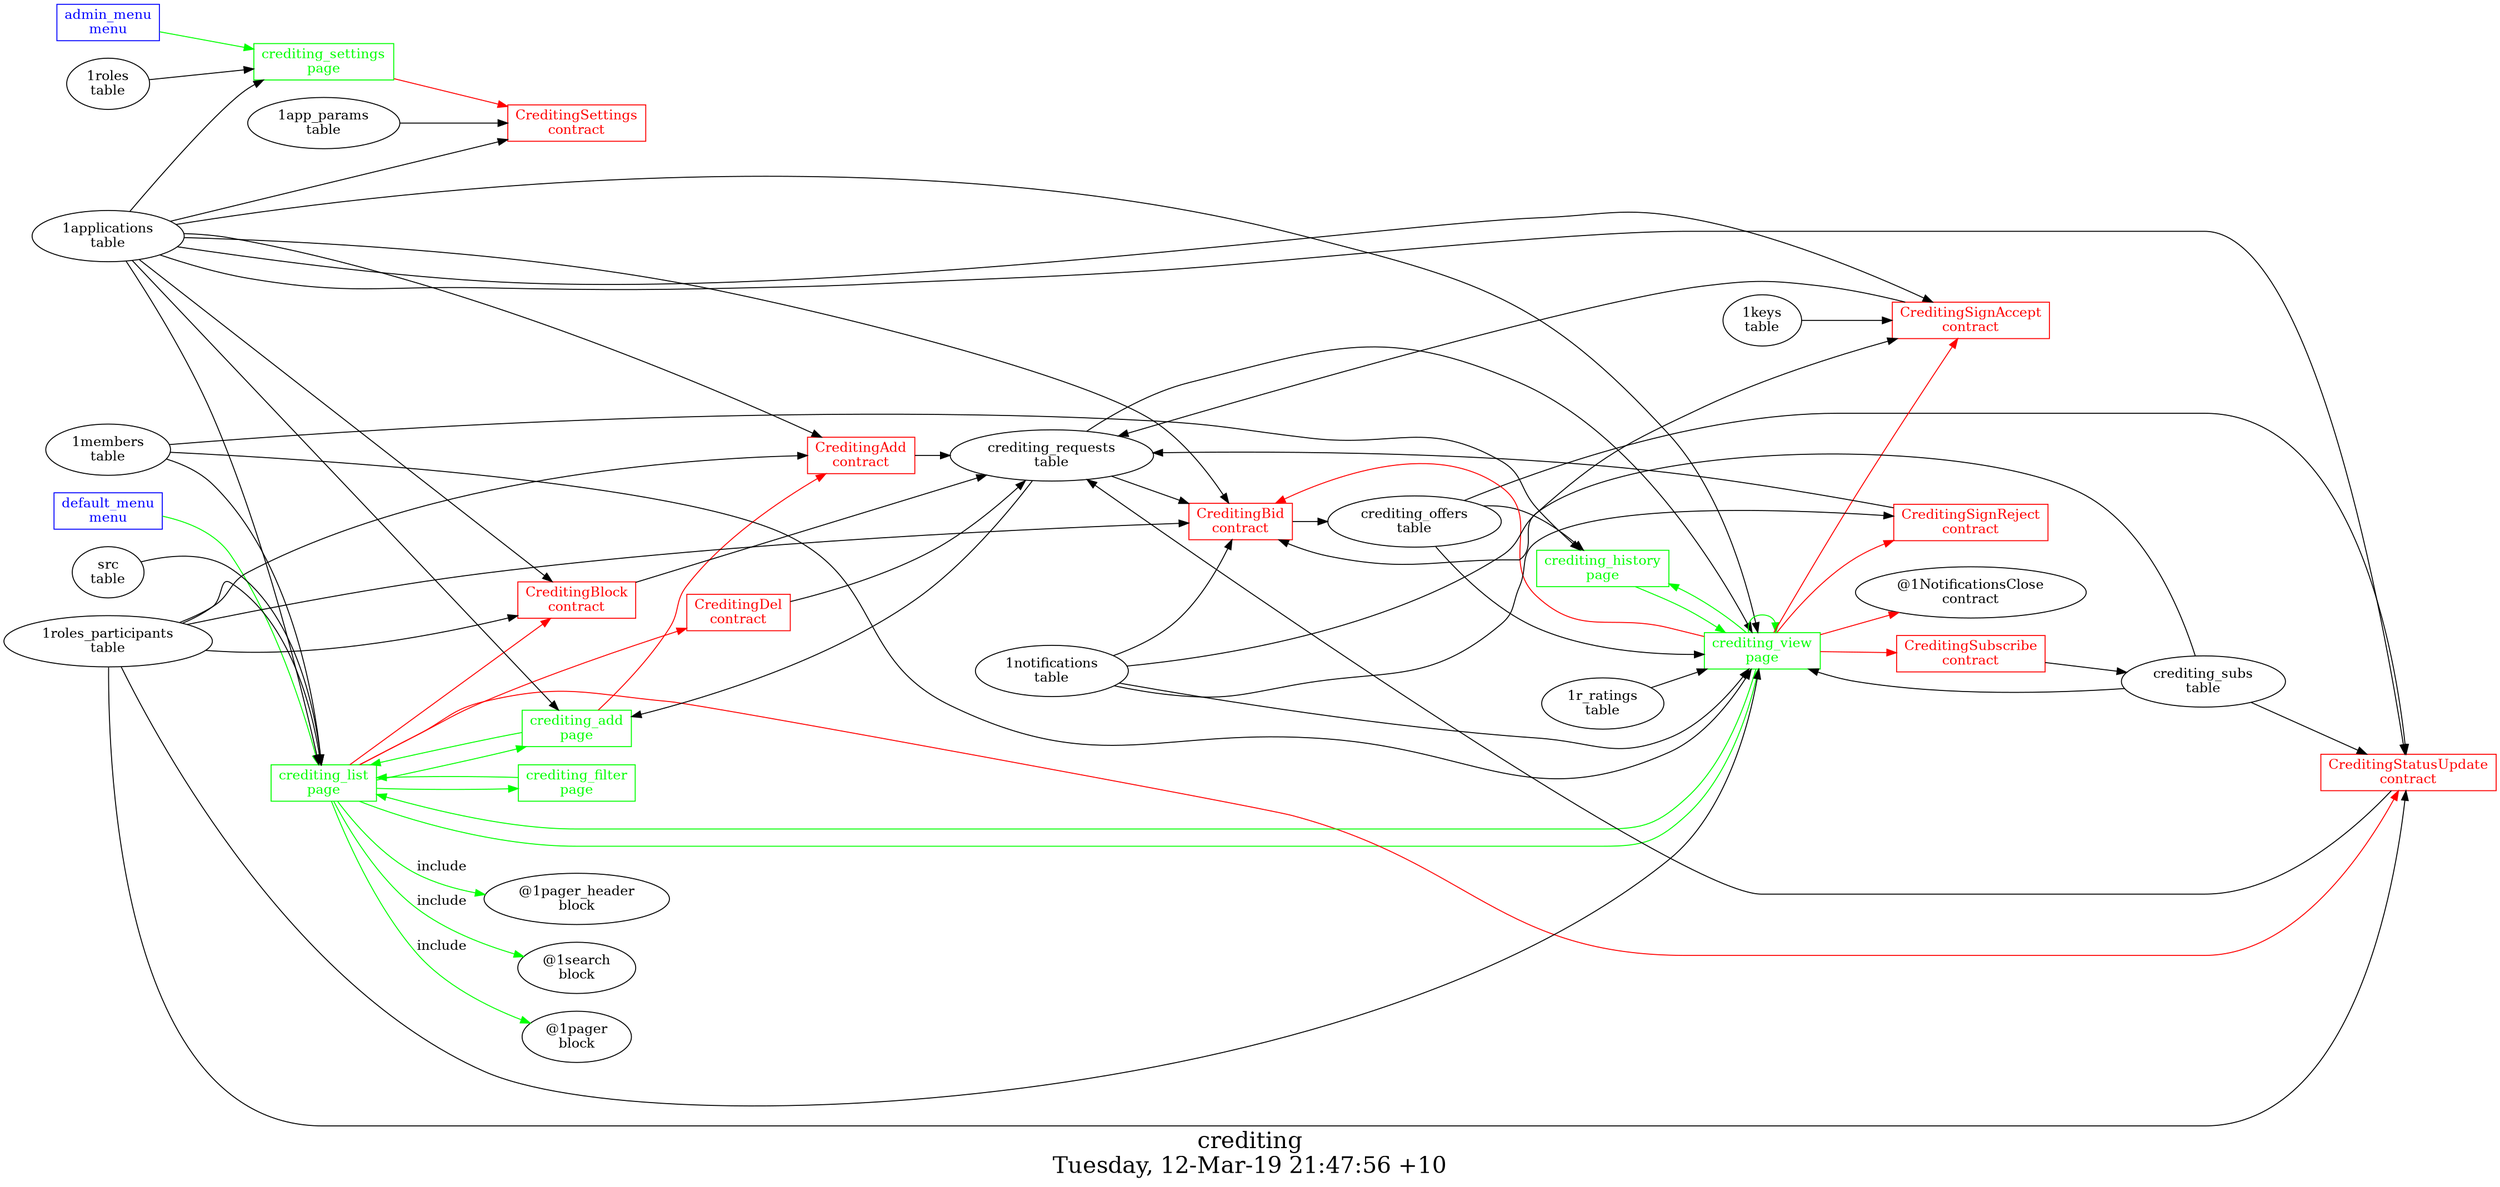 digraph G {
fontsize="24";
label="сrediting\nTuesday, 12-Mar-19 21:47:56 +10";
nojustify=true;
ordering=out;
rankdir=LR;
size="30";
"admin_menu\nmenu" -> "crediting_settings\npage"  [ color=green ]
"admin_menu\nmenu" [color=blue, fontcolor=blue, group=menus, shape=record];
"default_menu\nmenu" -> "crediting_list\npage"  [ color=green ]
"default_menu\nmenu" [color=blue, fontcolor=blue, group=menus, shape=record];
"crediting_add\npage" -> "CreditingAdd\ncontract"  [ color=red ]
"1applications\ntable" -> "crediting_add\npage"
"crediting_requests\ntable" -> "crediting_add\npage"
"crediting_add\npage" -> "crediting_list\npage"  [ color=green ]
"crediting_add\npage" [color=green, fontcolor=green, group=pages, shape=record];
"crediting_filter\npage" -> "crediting_list\npage"  [ color=green ]
"crediting_filter\npage" [color=green, fontcolor=green, group=pages, shape=record];
"crediting_offers\ntable" -> "crediting_history\npage"
"1members\ntable" -> "crediting_history\npage"
"crediting_history\npage" -> "crediting_view\npage"  [ color=green ]
"crediting_history\npage" [color=green, fontcolor=green, group=pages, shape=record];
"crediting_list\npage" -> "CreditingStatusUpdate\ncontract"  [ color=red ]
"crediting_list\npage" -> "CreditingDel\ncontract"  [ color=red ]
"crediting_list\npage" -> "CreditingBlock\ncontract"  [ color=red ]
"1applications\ntable" -> "crediting_list\npage"
"1roles_participants\ntable" -> "crediting_list\npage"
"src\ntable" -> "crediting_list\npage"
"1members\ntable" -> "crediting_list\npage"
"crediting_list\npage" -> "crediting_add\npage"  [ color=green ]
"crediting_list\npage" -> "crediting_filter\npage"  [ color=green ]
"crediting_list\npage" -> "crediting_view\npage"  [ color=green ]
"crediting_list\npage" -> "@1pager_header\nblock"  [ color=green, label=include ]
"crediting_list\npage" -> "@1search\nblock"  [ color=green, label=include ]
"crediting_list\npage" -> "@1pager\nblock"  [ color=green, label=include ]
"crediting_list\npage" [color=green, fontcolor=green, group=pages, shape=record];
"crediting_settings\npage" -> "CreditingSettings\ncontract"  [ color=red ]
"1applications\ntable" -> "crediting_settings\npage"
"1roles\ntable" -> "crediting_settings\npage"
"crediting_settings\npage" [color=green, fontcolor=green, group=pages, shape=record];
"crediting_view\npage" -> "CreditingBid\ncontract"  [ color=red ]
"crediting_view\npage" -> "CreditingSignReject\ncontract"  [ color=red ]
"crediting_view\npage" -> "CreditingSignAccept\ncontract"  [ color=red ]
"crediting_view\npage" -> "@1NotificationsClose\ncontract"  [ color=red ]
"crediting_view\npage" -> "CreditingSubscribe\ncontract"  [ color=red ]
"1applications\ntable" -> "crediting_view\npage"
"1roles_participants\ntable" -> "crediting_view\npage"
"1notifications\ntable" -> "crediting_view\npage"
"crediting_requests\ntable" -> "crediting_view\npage"
"1members\ntable" -> "crediting_view\npage"
"1r_ratings\ntable" -> "crediting_view\npage"
"crediting_offers\ntable" -> "crediting_view\npage"
"crediting_subs\ntable" -> "crediting_view\npage"
"crediting_view\npage" -> "crediting_view\npage"  [ color=green ]
"crediting_view\npage" -> "crediting_history\npage"  [ color=green ]
"crediting_view\npage" -> "crediting_list\npage"  [ color=green ]
"crediting_view\npage" [color=green, fontcolor=green, group=pages, shape=record];
"CreditingAdd\ncontract" -> "crediting_requests\ntable"  [ color="" ]
"1applications\ntable" -> "CreditingAdd\ncontract"
"1roles_participants\ntable" -> "CreditingAdd\ncontract"
"CreditingAdd\ncontract" [color=red, fontcolor=red, group=contracts, shape=record];
"CreditingBid\ncontract" -> "crediting_offers\ntable"  [ color="" ]
"1notifications\ntable" -> "CreditingBid\ncontract"
"crediting_subs\ntable" -> "CreditingBid\ncontract"
"1applications\ntable" -> "CreditingBid\ncontract"
"1roles_participants\ntable" -> "CreditingBid\ncontract"
"crediting_requests\ntable" -> "CreditingBid\ncontract"
"CreditingBid\ncontract" [color=red, fontcolor=red, group=contracts, shape=record];
"CreditingBlock\ncontract" -> "crediting_requests\ntable"  [ color="" ]
"1applications\ntable" -> "CreditingBlock\ncontract"
"1roles_participants\ntable" -> "CreditingBlock\ncontract"
"CreditingBlock\ncontract" [color=red, fontcolor=red, group=contracts, shape=record];
"CreditingDel\ncontract" -> "crediting_requests\ntable"  [ color="" ]
"CreditingDel\ncontract" [color=red, fontcolor=red, group=contracts, shape=record];
"1app_params\ntable" -> "CreditingSettings\ncontract"
"1applications\ntable" -> "CreditingSettings\ncontract"
"CreditingSettings\ncontract" [color=red, fontcolor=red, group=contracts, shape=record];
"CreditingSignAccept\ncontract" -> "crediting_requests\ntable"  [ color="" ]
"1notifications\ntable" -> "CreditingSignAccept\ncontract"
"1keys\ntable" -> "CreditingSignAccept\ncontract"
"1applications\ntable" -> "CreditingSignAccept\ncontract"
"CreditingSignAccept\ncontract" [color=red, fontcolor=red, group=contracts, shape=record];
"CreditingSignReject\ncontract" -> "crediting_requests\ntable"  [ color="" ]
"1notifications\ntable" -> "CreditingSignReject\ncontract"
"CreditingSignReject\ncontract" [color=red, fontcolor=red, group=contracts, shape=record];
"CreditingStatusUpdate\ncontract" -> "crediting_requests\ntable"  [ color="" ]
"crediting_offers\ntable" -> "CreditingStatusUpdate\ncontract"
"crediting_subs\ntable" -> "CreditingStatusUpdate\ncontract"
"1applications\ntable" -> "CreditingStatusUpdate\ncontract"
"1roles_participants\ntable" -> "CreditingStatusUpdate\ncontract"
"CreditingStatusUpdate\ncontract" [color=red, fontcolor=red, group=contracts, shape=record];
"CreditingSubscribe\ncontract" -> "crediting_subs\ntable"  [ color="" ]
"CreditingSubscribe\ncontract" [color=red, fontcolor=red, group=contracts, shape=record];
"crediting_offers\ntable" [color="", fontcolor="", group=tables, shape=""];
"crediting_requests\ntable" [color="", fontcolor="", group=tables, shape=""];
"crediting_subs\ntable" [color="", fontcolor="", group=tables, shape=""];
}
